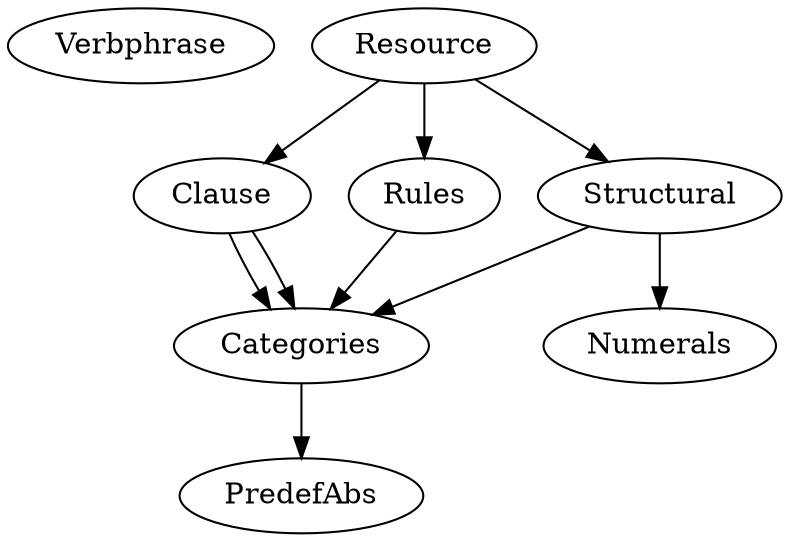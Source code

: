 digraph {

Verbphrase [style = "solid", shape = "ellipse", URL = "Verbphrase.gf"];
Clause -> Categories [style = "solid"];

Resource [style = "solid", shape = "ellipse", URL = "Resource.gf"];
Resource -> Rules [style = "solid"];
Resource -> Clause [style = "solid"];
Resource -> Structural [style = "solid"];

Clause [style = "solid", shape = "ellipse", URL = "Clause.gf"];
Clause -> Categories [style = "solid"];

Rules [style = "solid", shape = "ellipse", URL = "Rules.gf"];
Rules -> Categories [style = "solid"];

Structural [style = "solid", shape = "ellipse", URL = "Structural.gf"];
Structural -> Categories [style = "solid"];
Structural -> Numerals [style = "solid"];

Categories [style = "solid", shape = "ellipse", URL = "Categories.gf"];
Categories -> PredefAbs [style = "solid"];

PredefAbs [style = "solid", shape = "ellipse", URL = "PredefAbs.gf"];

Numerals [style = "solid", shape = "ellipse", URL = "Numerals.gf"];

}
